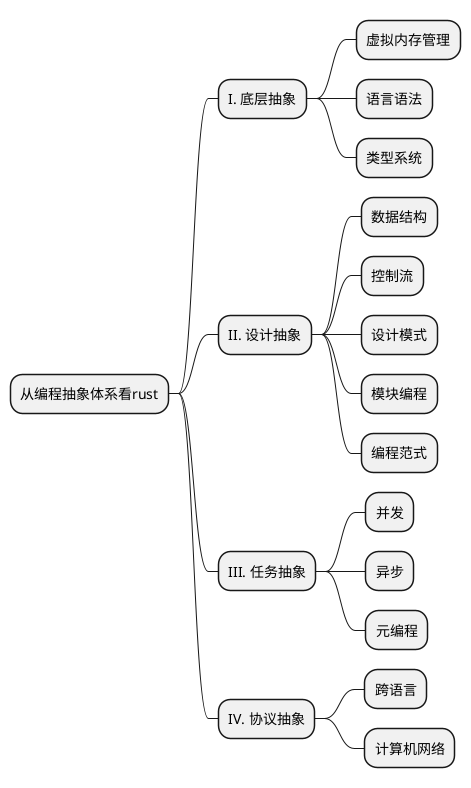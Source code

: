 @startmindmap
* 从编程抽象体系看rust
** I. 底层抽象
*** 虚拟内存管理
*** 语言语法
*** 类型系统
** II. 设计抽象
*** 数据结构
*** 控制流
*** 设计模式
*** 模块编程
*** 编程范式
** III. 任务抽象
*** 并发
*** 异步
*** 元编程
** IV. 协议抽象
*** 跨语言
*** 计算机网络
@endmindmap